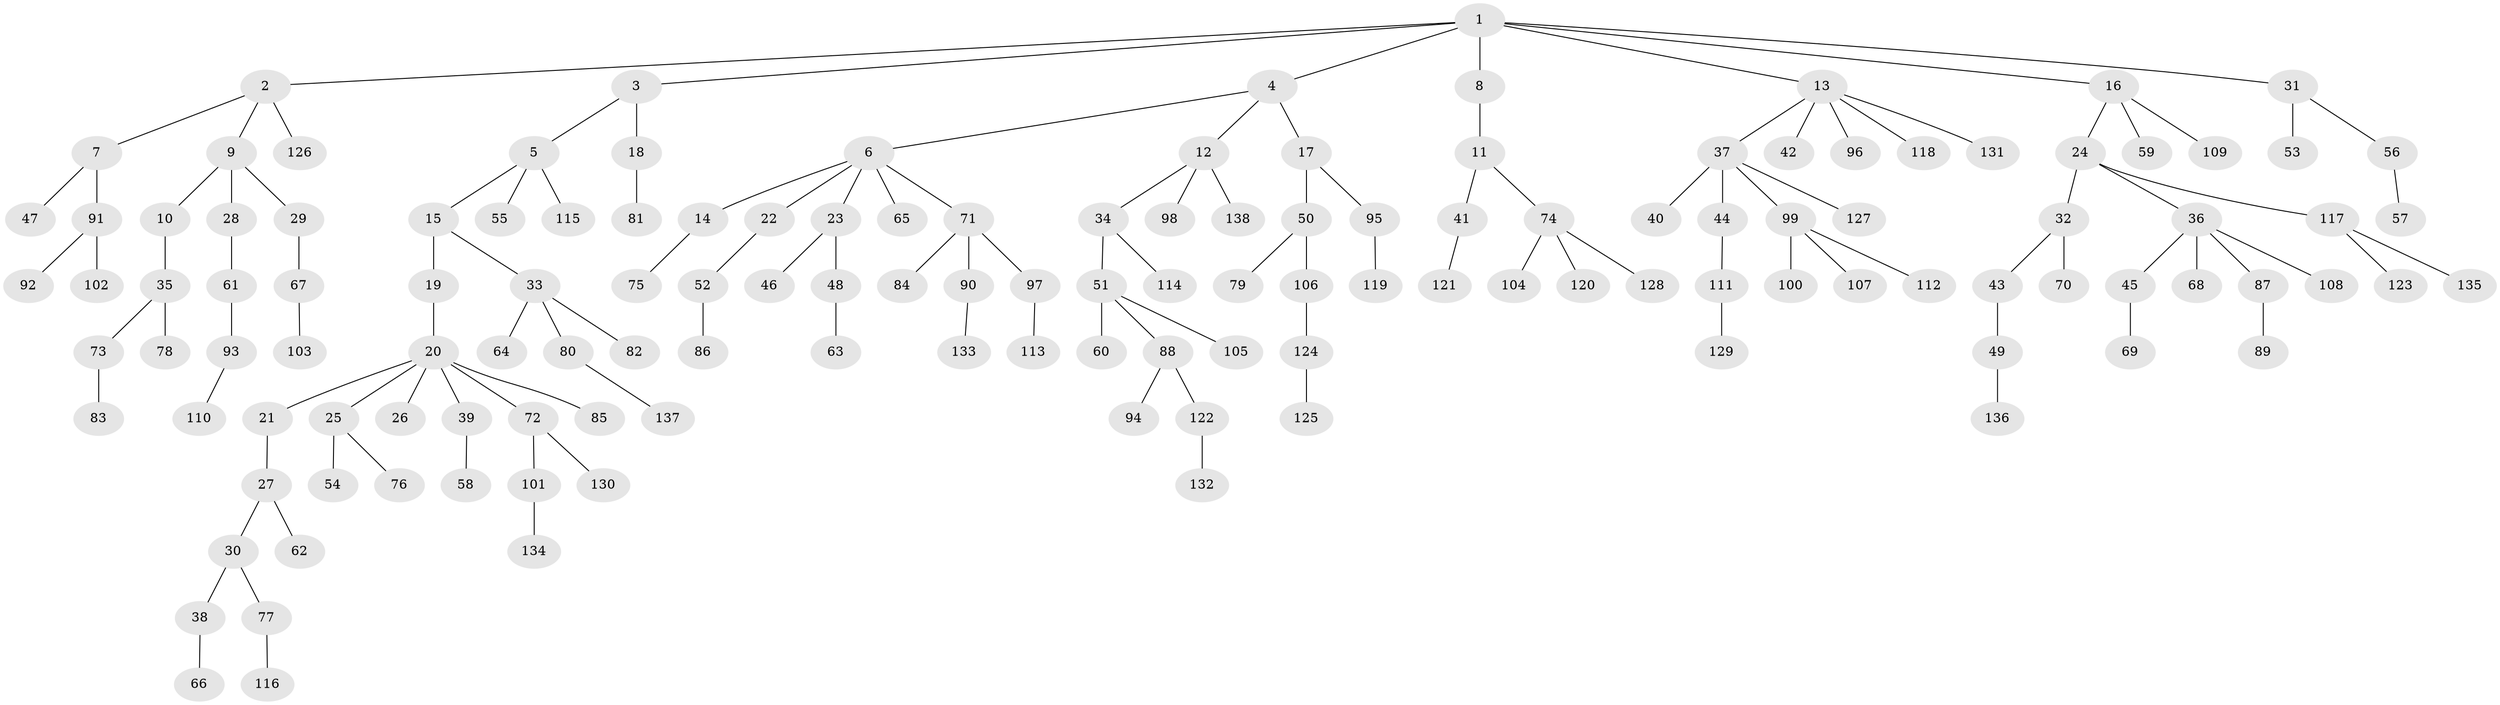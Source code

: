 // Generated by graph-tools (version 1.1) at 2025/15/03/09/25 04:15:42]
// undirected, 138 vertices, 137 edges
graph export_dot {
graph [start="1"]
  node [color=gray90,style=filled];
  1;
  2;
  3;
  4;
  5;
  6;
  7;
  8;
  9;
  10;
  11;
  12;
  13;
  14;
  15;
  16;
  17;
  18;
  19;
  20;
  21;
  22;
  23;
  24;
  25;
  26;
  27;
  28;
  29;
  30;
  31;
  32;
  33;
  34;
  35;
  36;
  37;
  38;
  39;
  40;
  41;
  42;
  43;
  44;
  45;
  46;
  47;
  48;
  49;
  50;
  51;
  52;
  53;
  54;
  55;
  56;
  57;
  58;
  59;
  60;
  61;
  62;
  63;
  64;
  65;
  66;
  67;
  68;
  69;
  70;
  71;
  72;
  73;
  74;
  75;
  76;
  77;
  78;
  79;
  80;
  81;
  82;
  83;
  84;
  85;
  86;
  87;
  88;
  89;
  90;
  91;
  92;
  93;
  94;
  95;
  96;
  97;
  98;
  99;
  100;
  101;
  102;
  103;
  104;
  105;
  106;
  107;
  108;
  109;
  110;
  111;
  112;
  113;
  114;
  115;
  116;
  117;
  118;
  119;
  120;
  121;
  122;
  123;
  124;
  125;
  126;
  127;
  128;
  129;
  130;
  131;
  132;
  133;
  134;
  135;
  136;
  137;
  138;
  1 -- 2;
  1 -- 3;
  1 -- 4;
  1 -- 8;
  1 -- 13;
  1 -- 16;
  1 -- 31;
  2 -- 7;
  2 -- 9;
  2 -- 126;
  3 -- 5;
  3 -- 18;
  4 -- 6;
  4 -- 12;
  4 -- 17;
  5 -- 15;
  5 -- 55;
  5 -- 115;
  6 -- 14;
  6 -- 22;
  6 -- 23;
  6 -- 65;
  6 -- 71;
  7 -- 47;
  7 -- 91;
  8 -- 11;
  9 -- 10;
  9 -- 28;
  9 -- 29;
  10 -- 35;
  11 -- 41;
  11 -- 74;
  12 -- 34;
  12 -- 98;
  12 -- 138;
  13 -- 37;
  13 -- 42;
  13 -- 96;
  13 -- 118;
  13 -- 131;
  14 -- 75;
  15 -- 19;
  15 -- 33;
  16 -- 24;
  16 -- 59;
  16 -- 109;
  17 -- 50;
  17 -- 95;
  18 -- 81;
  19 -- 20;
  20 -- 21;
  20 -- 25;
  20 -- 26;
  20 -- 39;
  20 -- 72;
  20 -- 85;
  21 -- 27;
  22 -- 52;
  23 -- 46;
  23 -- 48;
  24 -- 32;
  24 -- 36;
  24 -- 117;
  25 -- 54;
  25 -- 76;
  27 -- 30;
  27 -- 62;
  28 -- 61;
  29 -- 67;
  30 -- 38;
  30 -- 77;
  31 -- 53;
  31 -- 56;
  32 -- 43;
  32 -- 70;
  33 -- 64;
  33 -- 80;
  33 -- 82;
  34 -- 51;
  34 -- 114;
  35 -- 73;
  35 -- 78;
  36 -- 45;
  36 -- 68;
  36 -- 87;
  36 -- 108;
  37 -- 40;
  37 -- 44;
  37 -- 99;
  37 -- 127;
  38 -- 66;
  39 -- 58;
  41 -- 121;
  43 -- 49;
  44 -- 111;
  45 -- 69;
  48 -- 63;
  49 -- 136;
  50 -- 79;
  50 -- 106;
  51 -- 60;
  51 -- 88;
  51 -- 105;
  52 -- 86;
  56 -- 57;
  61 -- 93;
  67 -- 103;
  71 -- 84;
  71 -- 90;
  71 -- 97;
  72 -- 101;
  72 -- 130;
  73 -- 83;
  74 -- 104;
  74 -- 120;
  74 -- 128;
  77 -- 116;
  80 -- 137;
  87 -- 89;
  88 -- 94;
  88 -- 122;
  90 -- 133;
  91 -- 92;
  91 -- 102;
  93 -- 110;
  95 -- 119;
  97 -- 113;
  99 -- 100;
  99 -- 107;
  99 -- 112;
  101 -- 134;
  106 -- 124;
  111 -- 129;
  117 -- 123;
  117 -- 135;
  122 -- 132;
  124 -- 125;
}
